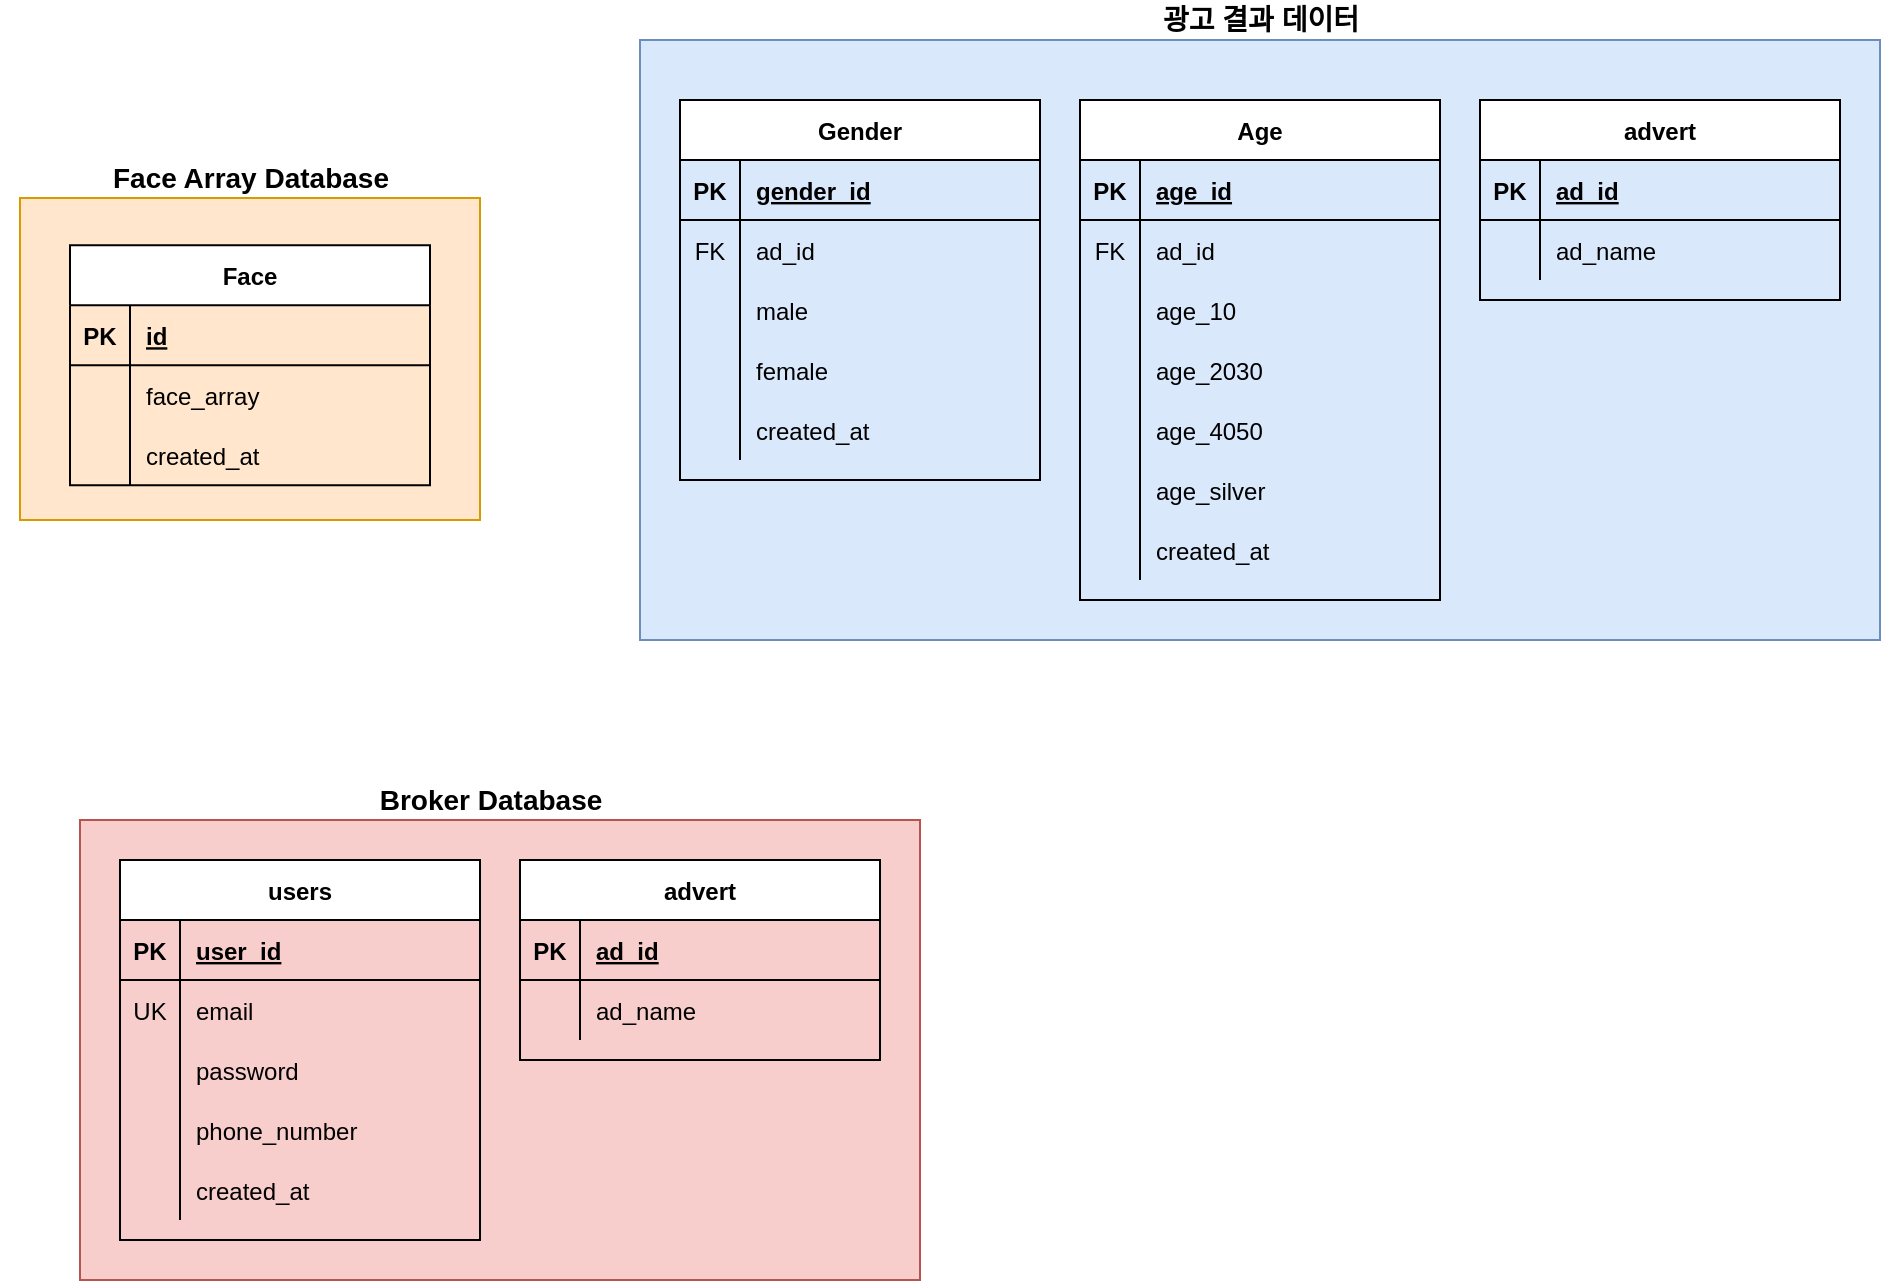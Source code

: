 <mxfile version="14.6.9" type="github">
  <diagram id="CZwCJWjIGZkeecl9-mj0" name="Page-1">
    <mxGraphModel dx="1038" dy="548" grid="1" gridSize="10" guides="1" tooltips="1" connect="1" arrows="1" fold="1" page="1" pageScale="1" pageWidth="827" pageHeight="1169" math="0" shadow="0">
      <root>
        <mxCell id="0" />
        <mxCell id="1" parent="0" />
        <mxCell id="LEYosAIyRrcLW5H4682l-59" value="" style="rounded=0;whiteSpace=wrap;html=1;fillColor=#dae8fc;strokeColor=#6c8ebf;" parent="1" vertex="1">
          <mxGeometry x="440" y="80" width="620" height="300" as="geometry" />
        </mxCell>
        <mxCell id="LEYosAIyRrcLW5H4682l-16" value="" style="group" parent="1" vertex="1" connectable="0">
          <mxGeometry x="120" y="90" width="250" height="180" as="geometry" />
        </mxCell>
        <mxCell id="LEYosAIyRrcLW5H4682l-14" value="" style="verticalLabelPosition=bottom;verticalAlign=top;html=1;shape=mxgraph.basic.rect;fillColor2=none;strokeWidth=1;size=20;indent=5;fillColor=#ffe6cc;strokeColor=#d79b00;" parent="LEYosAIyRrcLW5H4682l-16" vertex="1">
          <mxGeometry x="10" y="68.95" width="230" height="161.05" as="geometry" />
        </mxCell>
        <mxCell id="LEYosAIyRrcLW5H4682l-1" value="Face" style="shape=table;startSize=30;container=1;collapsible=1;childLayout=tableLayout;fixedRows=1;rowLines=0;fontStyle=1;align=center;resizeLast=1;" parent="LEYosAIyRrcLW5H4682l-16" vertex="1">
          <mxGeometry x="35" y="92.632" width="180" height="120" as="geometry" />
        </mxCell>
        <mxCell id="LEYosAIyRrcLW5H4682l-2" value="" style="shape=partialRectangle;collapsible=0;dropTarget=0;pointerEvents=0;fillColor=none;top=0;left=0;bottom=1;right=0;points=[[0,0.5],[1,0.5]];portConstraint=eastwest;" parent="LEYosAIyRrcLW5H4682l-1" vertex="1">
          <mxGeometry y="30" width="180" height="30" as="geometry" />
        </mxCell>
        <mxCell id="LEYosAIyRrcLW5H4682l-3" value="PK" style="shape=partialRectangle;connectable=0;fillColor=none;top=0;left=0;bottom=0;right=0;fontStyle=1;overflow=hidden;" parent="LEYosAIyRrcLW5H4682l-2" vertex="1">
          <mxGeometry width="30" height="30" as="geometry" />
        </mxCell>
        <mxCell id="LEYosAIyRrcLW5H4682l-4" value="id" style="shape=partialRectangle;connectable=0;fillColor=none;top=0;left=0;bottom=0;right=0;align=left;spacingLeft=6;fontStyle=5;overflow=hidden;" parent="LEYosAIyRrcLW5H4682l-2" vertex="1">
          <mxGeometry x="30" width="150" height="30" as="geometry" />
        </mxCell>
        <mxCell id="LEYosAIyRrcLW5H4682l-5" value="" style="shape=partialRectangle;collapsible=0;dropTarget=0;pointerEvents=0;fillColor=none;top=0;left=0;bottom=0;right=0;points=[[0,0.5],[1,0.5]];portConstraint=eastwest;" parent="LEYosAIyRrcLW5H4682l-1" vertex="1">
          <mxGeometry y="60" width="180" height="30" as="geometry" />
        </mxCell>
        <mxCell id="LEYosAIyRrcLW5H4682l-6" value="" style="shape=partialRectangle;connectable=0;fillColor=none;top=0;left=0;bottom=0;right=0;editable=1;overflow=hidden;" parent="LEYosAIyRrcLW5H4682l-5" vertex="1">
          <mxGeometry width="30" height="30" as="geometry" />
        </mxCell>
        <mxCell id="LEYosAIyRrcLW5H4682l-7" value="face_array" style="shape=partialRectangle;connectable=0;fillColor=none;top=0;left=0;bottom=0;right=0;align=left;spacingLeft=6;overflow=hidden;" parent="LEYosAIyRrcLW5H4682l-5" vertex="1">
          <mxGeometry x="30" width="150" height="30" as="geometry" />
        </mxCell>
        <mxCell id="LEYosAIyRrcLW5H4682l-17" value="" style="shape=partialRectangle;collapsible=0;dropTarget=0;pointerEvents=0;fillColor=none;top=0;left=0;bottom=0;right=0;points=[[0,0.5],[1,0.5]];portConstraint=eastwest;" parent="LEYosAIyRrcLW5H4682l-1" vertex="1">
          <mxGeometry y="90" width="180" height="30" as="geometry" />
        </mxCell>
        <mxCell id="LEYosAIyRrcLW5H4682l-18" value="" style="shape=partialRectangle;connectable=0;fillColor=none;top=0;left=0;bottom=0;right=0;editable=1;overflow=hidden;" parent="LEYosAIyRrcLW5H4682l-17" vertex="1">
          <mxGeometry width="30" height="30" as="geometry" />
        </mxCell>
        <mxCell id="LEYosAIyRrcLW5H4682l-19" value="created_at" style="shape=partialRectangle;connectable=0;fillColor=none;top=0;left=0;bottom=0;right=0;align=left;spacingLeft=6;overflow=hidden;" parent="LEYosAIyRrcLW5H4682l-17" vertex="1">
          <mxGeometry x="30" width="150" height="30" as="geometry" />
        </mxCell>
        <mxCell id="LEYosAIyRrcLW5H4682l-15" value="&lt;font style=&quot;font-size: 14px&quot;&gt;&lt;b&gt;Face Array Database&lt;/b&gt;&lt;/font&gt;" style="text;html=1;strokeColor=none;fillColor=none;align=center;verticalAlign=middle;whiteSpace=wrap;rounded=0;" parent="LEYosAIyRrcLW5H4682l-16" vertex="1">
          <mxGeometry x="47.5" y="50" width="155" height="18.947" as="geometry" />
        </mxCell>
        <mxCell id="LEYosAIyRrcLW5H4682l-20" value="Gender" style="shape=table;startSize=30;container=1;collapsible=1;childLayout=tableLayout;fixedRows=1;rowLines=0;fontStyle=1;align=center;resizeLast=1;" parent="1" vertex="1">
          <mxGeometry x="460" y="110" width="180" height="190" as="geometry" />
        </mxCell>
        <mxCell id="LEYosAIyRrcLW5H4682l-21" value="" style="shape=partialRectangle;collapsible=0;dropTarget=0;pointerEvents=0;fillColor=none;top=0;left=0;bottom=1;right=0;points=[[0,0.5],[1,0.5]];portConstraint=eastwest;" parent="LEYosAIyRrcLW5H4682l-20" vertex="1">
          <mxGeometry y="30" width="180" height="30" as="geometry" />
        </mxCell>
        <mxCell id="LEYosAIyRrcLW5H4682l-22" value="PK" style="shape=partialRectangle;connectable=0;fillColor=none;top=0;left=0;bottom=0;right=0;fontStyle=1;overflow=hidden;" parent="LEYosAIyRrcLW5H4682l-21" vertex="1">
          <mxGeometry width="30" height="30" as="geometry" />
        </mxCell>
        <mxCell id="LEYosAIyRrcLW5H4682l-23" value="gender_id" style="shape=partialRectangle;connectable=0;fillColor=none;top=0;left=0;bottom=0;right=0;align=left;spacingLeft=6;fontStyle=5;overflow=hidden;" parent="LEYosAIyRrcLW5H4682l-21" vertex="1">
          <mxGeometry x="30" width="150" height="30" as="geometry" />
        </mxCell>
        <mxCell id="LEYosAIyRrcLW5H4682l-27" value="" style="shape=partialRectangle;collapsible=0;dropTarget=0;pointerEvents=0;fillColor=none;top=0;left=0;bottom=0;right=0;points=[[0,0.5],[1,0.5]];portConstraint=eastwest;" parent="LEYosAIyRrcLW5H4682l-20" vertex="1">
          <mxGeometry y="60" width="180" height="30" as="geometry" />
        </mxCell>
        <mxCell id="LEYosAIyRrcLW5H4682l-28" value="FK" style="shape=partialRectangle;connectable=0;fillColor=none;top=0;left=0;bottom=0;right=0;editable=1;overflow=hidden;" parent="LEYosAIyRrcLW5H4682l-27" vertex="1">
          <mxGeometry width="30" height="30" as="geometry" />
        </mxCell>
        <mxCell id="LEYosAIyRrcLW5H4682l-29" value="ad_id" style="shape=partialRectangle;connectable=0;fillColor=none;top=0;left=0;bottom=0;right=0;align=left;spacingLeft=6;overflow=hidden;" parent="LEYosAIyRrcLW5H4682l-27" vertex="1">
          <mxGeometry x="30" width="150" height="30" as="geometry" />
        </mxCell>
        <mxCell id="LEYosAIyRrcLW5H4682l-24" value="" style="shape=partialRectangle;collapsible=0;dropTarget=0;pointerEvents=0;fillColor=none;top=0;left=0;bottom=0;right=0;points=[[0,0.5],[1,0.5]];portConstraint=eastwest;" parent="LEYosAIyRrcLW5H4682l-20" vertex="1">
          <mxGeometry y="90" width="180" height="30" as="geometry" />
        </mxCell>
        <mxCell id="LEYosAIyRrcLW5H4682l-25" value="" style="shape=partialRectangle;connectable=0;fillColor=none;top=0;left=0;bottom=0;right=0;editable=1;overflow=hidden;" parent="LEYosAIyRrcLW5H4682l-24" vertex="1">
          <mxGeometry width="30" height="30" as="geometry" />
        </mxCell>
        <mxCell id="LEYosAIyRrcLW5H4682l-26" value="male" style="shape=partialRectangle;connectable=0;fillColor=none;top=0;left=0;bottom=0;right=0;align=left;spacingLeft=6;overflow=hidden;" parent="LEYosAIyRrcLW5H4682l-24" vertex="1">
          <mxGeometry x="30" width="150" height="30" as="geometry" />
        </mxCell>
        <mxCell id="LPHKaq7oWmHZmCA3a_iF-7" value="" style="shape=partialRectangle;collapsible=0;dropTarget=0;pointerEvents=0;fillColor=none;top=0;left=0;bottom=0;right=0;points=[[0,0.5],[1,0.5]];portConstraint=eastwest;" vertex="1" parent="LEYosAIyRrcLW5H4682l-20">
          <mxGeometry y="120" width="180" height="30" as="geometry" />
        </mxCell>
        <mxCell id="LPHKaq7oWmHZmCA3a_iF-8" value="" style="shape=partialRectangle;connectable=0;fillColor=none;top=0;left=0;bottom=0;right=0;editable=1;overflow=hidden;" vertex="1" parent="LPHKaq7oWmHZmCA3a_iF-7">
          <mxGeometry width="30" height="30" as="geometry" />
        </mxCell>
        <mxCell id="LPHKaq7oWmHZmCA3a_iF-9" value="female" style="shape=partialRectangle;connectable=0;fillColor=none;top=0;left=0;bottom=0;right=0;align=left;spacingLeft=6;overflow=hidden;" vertex="1" parent="LPHKaq7oWmHZmCA3a_iF-7">
          <mxGeometry x="30" width="150" height="30" as="geometry" />
        </mxCell>
        <mxCell id="LEYosAIyRrcLW5H4682l-30" value="" style="shape=partialRectangle;collapsible=0;dropTarget=0;pointerEvents=0;fillColor=none;top=0;left=0;bottom=0;right=0;points=[[0,0.5],[1,0.5]];portConstraint=eastwest;" parent="LEYosAIyRrcLW5H4682l-20" vertex="1">
          <mxGeometry y="150" width="180" height="30" as="geometry" />
        </mxCell>
        <mxCell id="LEYosAIyRrcLW5H4682l-31" value="" style="shape=partialRectangle;connectable=0;fillColor=none;top=0;left=0;bottom=0;right=0;editable=1;overflow=hidden;" parent="LEYosAIyRrcLW5H4682l-30" vertex="1">
          <mxGeometry width="30" height="30" as="geometry" />
        </mxCell>
        <mxCell id="LEYosAIyRrcLW5H4682l-32" value="created_at" style="shape=partialRectangle;connectable=0;fillColor=none;top=0;left=0;bottom=0;right=0;align=left;spacingLeft=6;overflow=hidden;" parent="LEYosAIyRrcLW5H4682l-30" vertex="1">
          <mxGeometry x="30" width="150" height="30" as="geometry" />
        </mxCell>
        <mxCell id="LEYosAIyRrcLW5H4682l-33" value="Age" style="shape=table;startSize=30;container=1;collapsible=1;childLayout=tableLayout;fixedRows=1;rowLines=0;fontStyle=1;align=center;resizeLast=1;" parent="1" vertex="1">
          <mxGeometry x="660" y="110" width="180" height="250" as="geometry" />
        </mxCell>
        <mxCell id="LEYosAIyRrcLW5H4682l-34" value="" style="shape=partialRectangle;collapsible=0;dropTarget=0;pointerEvents=0;fillColor=none;top=0;left=0;bottom=1;right=0;points=[[0,0.5],[1,0.5]];portConstraint=eastwest;" parent="LEYosAIyRrcLW5H4682l-33" vertex="1">
          <mxGeometry y="30" width="180" height="30" as="geometry" />
        </mxCell>
        <mxCell id="LEYosAIyRrcLW5H4682l-35" value="PK" style="shape=partialRectangle;connectable=0;fillColor=none;top=0;left=0;bottom=0;right=0;fontStyle=1;overflow=hidden;" parent="LEYosAIyRrcLW5H4682l-34" vertex="1">
          <mxGeometry width="30" height="30" as="geometry" />
        </mxCell>
        <mxCell id="LEYosAIyRrcLW5H4682l-36" value="age_id" style="shape=partialRectangle;connectable=0;fillColor=none;top=0;left=0;bottom=0;right=0;align=left;spacingLeft=6;fontStyle=5;overflow=hidden;" parent="LEYosAIyRrcLW5H4682l-34" vertex="1">
          <mxGeometry x="30" width="150" height="30" as="geometry" />
        </mxCell>
        <mxCell id="LEYosAIyRrcLW5H4682l-40" value="" style="shape=partialRectangle;collapsible=0;dropTarget=0;pointerEvents=0;fillColor=none;top=0;left=0;bottom=0;right=0;points=[[0,0.5],[1,0.5]];portConstraint=eastwest;" parent="LEYosAIyRrcLW5H4682l-33" vertex="1">
          <mxGeometry y="60" width="180" height="30" as="geometry" />
        </mxCell>
        <mxCell id="LEYosAIyRrcLW5H4682l-41" value="FK" style="shape=partialRectangle;connectable=0;fillColor=none;top=0;left=0;bottom=0;right=0;editable=1;overflow=hidden;" parent="LEYosAIyRrcLW5H4682l-40" vertex="1">
          <mxGeometry width="30" height="30" as="geometry" />
        </mxCell>
        <mxCell id="LEYosAIyRrcLW5H4682l-42" value="ad_id" style="shape=partialRectangle;connectable=0;fillColor=none;top=0;left=0;bottom=0;right=0;align=left;spacingLeft=6;overflow=hidden;" parent="LEYosAIyRrcLW5H4682l-40" vertex="1">
          <mxGeometry x="30" width="150" height="30" as="geometry" />
        </mxCell>
        <mxCell id="LEYosAIyRrcLW5H4682l-37" value="" style="shape=partialRectangle;collapsible=0;dropTarget=0;pointerEvents=0;fillColor=none;top=0;left=0;bottom=0;right=0;points=[[0,0.5],[1,0.5]];portConstraint=eastwest;" parent="LEYosAIyRrcLW5H4682l-33" vertex="1">
          <mxGeometry y="90" width="180" height="30" as="geometry" />
        </mxCell>
        <mxCell id="LEYosAIyRrcLW5H4682l-38" value="" style="shape=partialRectangle;connectable=0;fillColor=none;top=0;left=0;bottom=0;right=0;editable=1;overflow=hidden;" parent="LEYosAIyRrcLW5H4682l-37" vertex="1">
          <mxGeometry width="30" height="30" as="geometry" />
        </mxCell>
        <mxCell id="LEYosAIyRrcLW5H4682l-39" value="age_10" style="shape=partialRectangle;connectable=0;fillColor=none;top=0;left=0;bottom=0;right=0;align=left;spacingLeft=6;overflow=hidden;" parent="LEYosAIyRrcLW5H4682l-37" vertex="1">
          <mxGeometry x="30" width="150" height="30" as="geometry" />
        </mxCell>
        <mxCell id="LPHKaq7oWmHZmCA3a_iF-1" value="" style="shape=partialRectangle;collapsible=0;dropTarget=0;pointerEvents=0;fillColor=none;top=0;left=0;bottom=0;right=0;points=[[0,0.5],[1,0.5]];portConstraint=eastwest;" vertex="1" parent="LEYosAIyRrcLW5H4682l-33">
          <mxGeometry y="120" width="180" height="30" as="geometry" />
        </mxCell>
        <mxCell id="LPHKaq7oWmHZmCA3a_iF-2" value="" style="shape=partialRectangle;connectable=0;fillColor=none;top=0;left=0;bottom=0;right=0;editable=1;overflow=hidden;" vertex="1" parent="LPHKaq7oWmHZmCA3a_iF-1">
          <mxGeometry width="30" height="30" as="geometry" />
        </mxCell>
        <mxCell id="LPHKaq7oWmHZmCA3a_iF-3" value="age_2030" style="shape=partialRectangle;connectable=0;fillColor=none;top=0;left=0;bottom=0;right=0;align=left;spacingLeft=6;overflow=hidden;" vertex="1" parent="LPHKaq7oWmHZmCA3a_iF-1">
          <mxGeometry x="30" width="150" height="30" as="geometry" />
        </mxCell>
        <mxCell id="LPHKaq7oWmHZmCA3a_iF-4" value="" style="shape=partialRectangle;collapsible=0;dropTarget=0;pointerEvents=0;fillColor=none;top=0;left=0;bottom=0;right=0;points=[[0,0.5],[1,0.5]];portConstraint=eastwest;" vertex="1" parent="LEYosAIyRrcLW5H4682l-33">
          <mxGeometry y="150" width="180" height="30" as="geometry" />
        </mxCell>
        <mxCell id="LPHKaq7oWmHZmCA3a_iF-5" value="" style="shape=partialRectangle;connectable=0;fillColor=none;top=0;left=0;bottom=0;right=0;editable=1;overflow=hidden;" vertex="1" parent="LPHKaq7oWmHZmCA3a_iF-4">
          <mxGeometry width="30" height="30" as="geometry" />
        </mxCell>
        <mxCell id="LPHKaq7oWmHZmCA3a_iF-6" value="age_4050" style="shape=partialRectangle;connectable=0;fillColor=none;top=0;left=0;bottom=0;right=0;align=left;spacingLeft=6;overflow=hidden;" vertex="1" parent="LPHKaq7oWmHZmCA3a_iF-4">
          <mxGeometry x="30" width="150" height="30" as="geometry" />
        </mxCell>
        <mxCell id="LPHKaq7oWmHZmCA3a_iF-13" value="" style="shape=partialRectangle;collapsible=0;dropTarget=0;pointerEvents=0;fillColor=none;top=0;left=0;bottom=0;right=0;points=[[0,0.5],[1,0.5]];portConstraint=eastwest;" vertex="1" parent="LEYosAIyRrcLW5H4682l-33">
          <mxGeometry y="180" width="180" height="30" as="geometry" />
        </mxCell>
        <mxCell id="LPHKaq7oWmHZmCA3a_iF-14" value="" style="shape=partialRectangle;connectable=0;fillColor=none;top=0;left=0;bottom=0;right=0;editable=1;overflow=hidden;" vertex="1" parent="LPHKaq7oWmHZmCA3a_iF-13">
          <mxGeometry width="30" height="30" as="geometry" />
        </mxCell>
        <mxCell id="LPHKaq7oWmHZmCA3a_iF-15" value="age_silver" style="shape=partialRectangle;connectable=0;fillColor=none;top=0;left=0;bottom=0;right=0;align=left;spacingLeft=6;overflow=hidden;" vertex="1" parent="LPHKaq7oWmHZmCA3a_iF-13">
          <mxGeometry x="30" width="150" height="30" as="geometry" />
        </mxCell>
        <mxCell id="LEYosAIyRrcLW5H4682l-43" value="" style="shape=partialRectangle;collapsible=0;dropTarget=0;pointerEvents=0;fillColor=none;top=0;left=0;bottom=0;right=0;points=[[0,0.5],[1,0.5]];portConstraint=eastwest;" parent="LEYosAIyRrcLW5H4682l-33" vertex="1">
          <mxGeometry y="210" width="180" height="30" as="geometry" />
        </mxCell>
        <mxCell id="LEYosAIyRrcLW5H4682l-44" value="" style="shape=partialRectangle;connectable=0;fillColor=none;top=0;left=0;bottom=0;right=0;editable=1;overflow=hidden;" parent="LEYosAIyRrcLW5H4682l-43" vertex="1">
          <mxGeometry width="30" height="30" as="geometry" />
        </mxCell>
        <mxCell id="LEYosAIyRrcLW5H4682l-45" value="created_at" style="shape=partialRectangle;connectable=0;fillColor=none;top=0;left=0;bottom=0;right=0;align=left;spacingLeft=6;overflow=hidden;" parent="LEYosAIyRrcLW5H4682l-43" vertex="1">
          <mxGeometry x="30" width="150" height="30" as="geometry" />
        </mxCell>
        <mxCell id="LEYosAIyRrcLW5H4682l-60" value="&lt;font style=&quot;font-size: 14px&quot;&gt;&lt;b&gt;광고 결과 데이터&lt;/b&gt;&lt;/font&gt;" style="text;html=1;strokeColor=none;fillColor=none;align=center;verticalAlign=middle;whiteSpace=wrap;rounded=0;" parent="1" vertex="1">
          <mxGeometry x="687.5" y="60" width="125" height="20" as="geometry" />
        </mxCell>
        <mxCell id="LEYosAIyRrcLW5H4682l-61" value="" style="rounded=0;whiteSpace=wrap;html=1;fillColor=#f8cecc;strokeColor=#b85450;" parent="1" vertex="1">
          <mxGeometry x="160" y="470" width="420" height="230" as="geometry" />
        </mxCell>
        <mxCell id="LEYosAIyRrcLW5H4682l-62" value="users" style="shape=table;startSize=30;container=1;collapsible=1;childLayout=tableLayout;fixedRows=1;rowLines=0;fontStyle=1;align=center;resizeLast=1;" parent="1" vertex="1">
          <mxGeometry x="180" y="490" width="180" height="190" as="geometry" />
        </mxCell>
        <mxCell id="LEYosAIyRrcLW5H4682l-63" value="" style="shape=partialRectangle;collapsible=0;dropTarget=0;pointerEvents=0;fillColor=none;top=0;left=0;bottom=1;right=0;points=[[0,0.5],[1,0.5]];portConstraint=eastwest;" parent="LEYosAIyRrcLW5H4682l-62" vertex="1">
          <mxGeometry y="30" width="180" height="30" as="geometry" />
        </mxCell>
        <mxCell id="LEYosAIyRrcLW5H4682l-64" value="PK" style="shape=partialRectangle;connectable=0;fillColor=none;top=0;left=0;bottom=0;right=0;fontStyle=1;overflow=hidden;" parent="LEYosAIyRrcLW5H4682l-63" vertex="1">
          <mxGeometry width="30" height="30" as="geometry" />
        </mxCell>
        <mxCell id="LEYosAIyRrcLW5H4682l-65" value="user_id" style="shape=partialRectangle;connectable=0;fillColor=none;top=0;left=0;bottom=0;right=0;align=left;spacingLeft=6;fontStyle=5;overflow=hidden;" parent="LEYosAIyRrcLW5H4682l-63" vertex="1">
          <mxGeometry x="30" width="150" height="30" as="geometry" />
        </mxCell>
        <mxCell id="LEYosAIyRrcLW5H4682l-66" value="" style="shape=partialRectangle;collapsible=0;dropTarget=0;pointerEvents=0;fillColor=none;top=0;left=0;bottom=0;right=0;points=[[0,0.5],[1,0.5]];portConstraint=eastwest;" parent="LEYosAIyRrcLW5H4682l-62" vertex="1">
          <mxGeometry y="60" width="180" height="30" as="geometry" />
        </mxCell>
        <mxCell id="LEYosAIyRrcLW5H4682l-67" value="UK" style="shape=partialRectangle;connectable=0;fillColor=none;top=0;left=0;bottom=0;right=0;editable=1;overflow=hidden;" parent="LEYosAIyRrcLW5H4682l-66" vertex="1">
          <mxGeometry width="30" height="30" as="geometry" />
        </mxCell>
        <mxCell id="LEYosAIyRrcLW5H4682l-68" value="email" style="shape=partialRectangle;connectable=0;fillColor=none;top=0;left=0;bottom=0;right=0;align=left;spacingLeft=6;overflow=hidden;" parent="LEYosAIyRrcLW5H4682l-66" vertex="1">
          <mxGeometry x="30" width="150" height="30" as="geometry" />
        </mxCell>
        <mxCell id="LEYosAIyRrcLW5H4682l-69" value="" style="shape=partialRectangle;collapsible=0;dropTarget=0;pointerEvents=0;fillColor=none;top=0;left=0;bottom=0;right=0;points=[[0,0.5],[1,0.5]];portConstraint=eastwest;" parent="LEYosAIyRrcLW5H4682l-62" vertex="1">
          <mxGeometry y="90" width="180" height="30" as="geometry" />
        </mxCell>
        <mxCell id="LEYosAIyRrcLW5H4682l-70" value="" style="shape=partialRectangle;connectable=0;fillColor=none;top=0;left=0;bottom=0;right=0;editable=1;overflow=hidden;" parent="LEYosAIyRrcLW5H4682l-69" vertex="1">
          <mxGeometry width="30" height="30" as="geometry" />
        </mxCell>
        <mxCell id="LEYosAIyRrcLW5H4682l-71" value="password" style="shape=partialRectangle;connectable=0;fillColor=none;top=0;left=0;bottom=0;right=0;align=left;spacingLeft=6;overflow=hidden;" parent="LEYosAIyRrcLW5H4682l-69" vertex="1">
          <mxGeometry x="30" width="150" height="30" as="geometry" />
        </mxCell>
        <mxCell id="LEYosAIyRrcLW5H4682l-72" value="" style="shape=partialRectangle;collapsible=0;dropTarget=0;pointerEvents=0;fillColor=none;top=0;left=0;bottom=0;right=0;points=[[0,0.5],[1,0.5]];portConstraint=eastwest;" parent="LEYosAIyRrcLW5H4682l-62" vertex="1">
          <mxGeometry y="120" width="180" height="30" as="geometry" />
        </mxCell>
        <mxCell id="LEYosAIyRrcLW5H4682l-73" value="" style="shape=partialRectangle;connectable=0;fillColor=none;top=0;left=0;bottom=0;right=0;editable=1;overflow=hidden;" parent="LEYosAIyRrcLW5H4682l-72" vertex="1">
          <mxGeometry width="30" height="30" as="geometry" />
        </mxCell>
        <mxCell id="LEYosAIyRrcLW5H4682l-74" value="phone_number" style="shape=partialRectangle;connectable=0;fillColor=none;top=0;left=0;bottom=0;right=0;align=left;spacingLeft=6;overflow=hidden;" parent="LEYosAIyRrcLW5H4682l-72" vertex="1">
          <mxGeometry x="30" width="150" height="30" as="geometry" />
        </mxCell>
        <mxCell id="LPHKaq7oWmHZmCA3a_iF-41" value="" style="shape=partialRectangle;collapsible=0;dropTarget=0;pointerEvents=0;fillColor=none;top=0;left=0;bottom=0;right=0;points=[[0,0.5],[1,0.5]];portConstraint=eastwest;" vertex="1" parent="LEYosAIyRrcLW5H4682l-62">
          <mxGeometry y="150" width="180" height="30" as="geometry" />
        </mxCell>
        <mxCell id="LPHKaq7oWmHZmCA3a_iF-42" value="" style="shape=partialRectangle;connectable=0;fillColor=none;top=0;left=0;bottom=0;right=0;editable=1;overflow=hidden;" vertex="1" parent="LPHKaq7oWmHZmCA3a_iF-41">
          <mxGeometry width="30" height="30" as="geometry" />
        </mxCell>
        <mxCell id="LPHKaq7oWmHZmCA3a_iF-43" value="created_at" style="shape=partialRectangle;connectable=0;fillColor=none;top=0;left=0;bottom=0;right=0;align=left;spacingLeft=6;overflow=hidden;" vertex="1" parent="LPHKaq7oWmHZmCA3a_iF-41">
          <mxGeometry x="30" width="150" height="30" as="geometry" />
        </mxCell>
        <mxCell id="LEYosAIyRrcLW5H4682l-88" value="&lt;span style=&quot;font-size: 14px&quot;&gt;&lt;b&gt;Broker Database&lt;/b&gt;&lt;/span&gt;" style="text;html=1;strokeColor=none;fillColor=none;align=center;verticalAlign=middle;whiteSpace=wrap;rounded=0;" parent="1" vertex="1">
          <mxGeometry x="302.5" y="450" width="125" height="20" as="geometry" />
        </mxCell>
        <mxCell id="LPHKaq7oWmHZmCA3a_iF-16" value="advert" style="shape=table;startSize=30;container=1;collapsible=1;childLayout=tableLayout;fixedRows=1;rowLines=0;fontStyle=1;align=center;resizeLast=1;" vertex="1" parent="1">
          <mxGeometry x="860" y="110" width="180" height="100" as="geometry" />
        </mxCell>
        <mxCell id="LPHKaq7oWmHZmCA3a_iF-17" value="" style="shape=partialRectangle;collapsible=0;dropTarget=0;pointerEvents=0;fillColor=none;top=0;left=0;bottom=1;right=0;points=[[0,0.5],[1,0.5]];portConstraint=eastwest;" vertex="1" parent="LPHKaq7oWmHZmCA3a_iF-16">
          <mxGeometry y="30" width="180" height="30" as="geometry" />
        </mxCell>
        <mxCell id="LPHKaq7oWmHZmCA3a_iF-18" value="PK" style="shape=partialRectangle;connectable=0;fillColor=none;top=0;left=0;bottom=0;right=0;fontStyle=1;overflow=hidden;" vertex="1" parent="LPHKaq7oWmHZmCA3a_iF-17">
          <mxGeometry width="30" height="30" as="geometry" />
        </mxCell>
        <mxCell id="LPHKaq7oWmHZmCA3a_iF-19" value="ad_id" style="shape=partialRectangle;connectable=0;fillColor=none;top=0;left=0;bottom=0;right=0;align=left;spacingLeft=6;fontStyle=5;overflow=hidden;" vertex="1" parent="LPHKaq7oWmHZmCA3a_iF-17">
          <mxGeometry x="30" width="150" height="30" as="geometry" />
        </mxCell>
        <mxCell id="LPHKaq7oWmHZmCA3a_iF-20" value="" style="shape=partialRectangle;collapsible=0;dropTarget=0;pointerEvents=0;fillColor=none;top=0;left=0;bottom=0;right=0;points=[[0,0.5],[1,0.5]];portConstraint=eastwest;" vertex="1" parent="LPHKaq7oWmHZmCA3a_iF-16">
          <mxGeometry y="60" width="180" height="30" as="geometry" />
        </mxCell>
        <mxCell id="LPHKaq7oWmHZmCA3a_iF-21" value="" style="shape=partialRectangle;connectable=0;fillColor=none;top=0;left=0;bottom=0;right=0;editable=1;overflow=hidden;" vertex="1" parent="LPHKaq7oWmHZmCA3a_iF-20">
          <mxGeometry width="30" height="30" as="geometry" />
        </mxCell>
        <mxCell id="LPHKaq7oWmHZmCA3a_iF-22" value="ad_name" style="shape=partialRectangle;connectable=0;fillColor=none;top=0;left=0;bottom=0;right=0;align=left;spacingLeft=6;overflow=hidden;" vertex="1" parent="LPHKaq7oWmHZmCA3a_iF-20">
          <mxGeometry x="30" width="150" height="30" as="geometry" />
        </mxCell>
        <mxCell id="LPHKaq7oWmHZmCA3a_iF-44" value="advert" style="shape=table;startSize=30;container=1;collapsible=1;childLayout=tableLayout;fixedRows=1;rowLines=0;fontStyle=1;align=center;resizeLast=1;" vertex="1" parent="1">
          <mxGeometry x="380" y="490" width="180" height="100" as="geometry" />
        </mxCell>
        <mxCell id="LPHKaq7oWmHZmCA3a_iF-45" value="" style="shape=partialRectangle;collapsible=0;dropTarget=0;pointerEvents=0;fillColor=none;top=0;left=0;bottom=1;right=0;points=[[0,0.5],[1,0.5]];portConstraint=eastwest;" vertex="1" parent="LPHKaq7oWmHZmCA3a_iF-44">
          <mxGeometry y="30" width="180" height="30" as="geometry" />
        </mxCell>
        <mxCell id="LPHKaq7oWmHZmCA3a_iF-46" value="PK" style="shape=partialRectangle;connectable=0;fillColor=none;top=0;left=0;bottom=0;right=0;fontStyle=1;overflow=hidden;" vertex="1" parent="LPHKaq7oWmHZmCA3a_iF-45">
          <mxGeometry width="30" height="30" as="geometry" />
        </mxCell>
        <mxCell id="LPHKaq7oWmHZmCA3a_iF-47" value="ad_id" style="shape=partialRectangle;connectable=0;fillColor=none;top=0;left=0;bottom=0;right=0;align=left;spacingLeft=6;fontStyle=5;overflow=hidden;" vertex="1" parent="LPHKaq7oWmHZmCA3a_iF-45">
          <mxGeometry x="30" width="150" height="30" as="geometry" />
        </mxCell>
        <mxCell id="LPHKaq7oWmHZmCA3a_iF-48" value="" style="shape=partialRectangle;collapsible=0;dropTarget=0;pointerEvents=0;fillColor=none;top=0;left=0;bottom=0;right=0;points=[[0,0.5],[1,0.5]];portConstraint=eastwest;" vertex="1" parent="LPHKaq7oWmHZmCA3a_iF-44">
          <mxGeometry y="60" width="180" height="30" as="geometry" />
        </mxCell>
        <mxCell id="LPHKaq7oWmHZmCA3a_iF-49" value="" style="shape=partialRectangle;connectable=0;fillColor=none;top=0;left=0;bottom=0;right=0;editable=1;overflow=hidden;" vertex="1" parent="LPHKaq7oWmHZmCA3a_iF-48">
          <mxGeometry width="30" height="30" as="geometry" />
        </mxCell>
        <mxCell id="LPHKaq7oWmHZmCA3a_iF-50" value="ad_name" style="shape=partialRectangle;connectable=0;fillColor=none;top=0;left=0;bottom=0;right=0;align=left;spacingLeft=6;overflow=hidden;" vertex="1" parent="LPHKaq7oWmHZmCA3a_iF-48">
          <mxGeometry x="30" width="150" height="30" as="geometry" />
        </mxCell>
      </root>
    </mxGraphModel>
  </diagram>
</mxfile>
